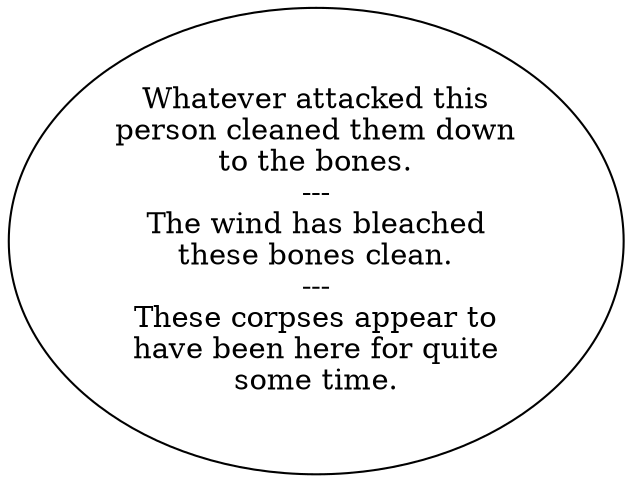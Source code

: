 digraph BONEBODY {
  "start" [style=filled       fillcolor="#FFFFFF"       color="#000000"]
  "start" [label="Whatever attacked this\nperson cleaned them down\nto the bones.\n---\nThe wind has bleached\nthese bones clean.\n---\nThese corpses appear to\nhave been here for quite\nsome time."]
}